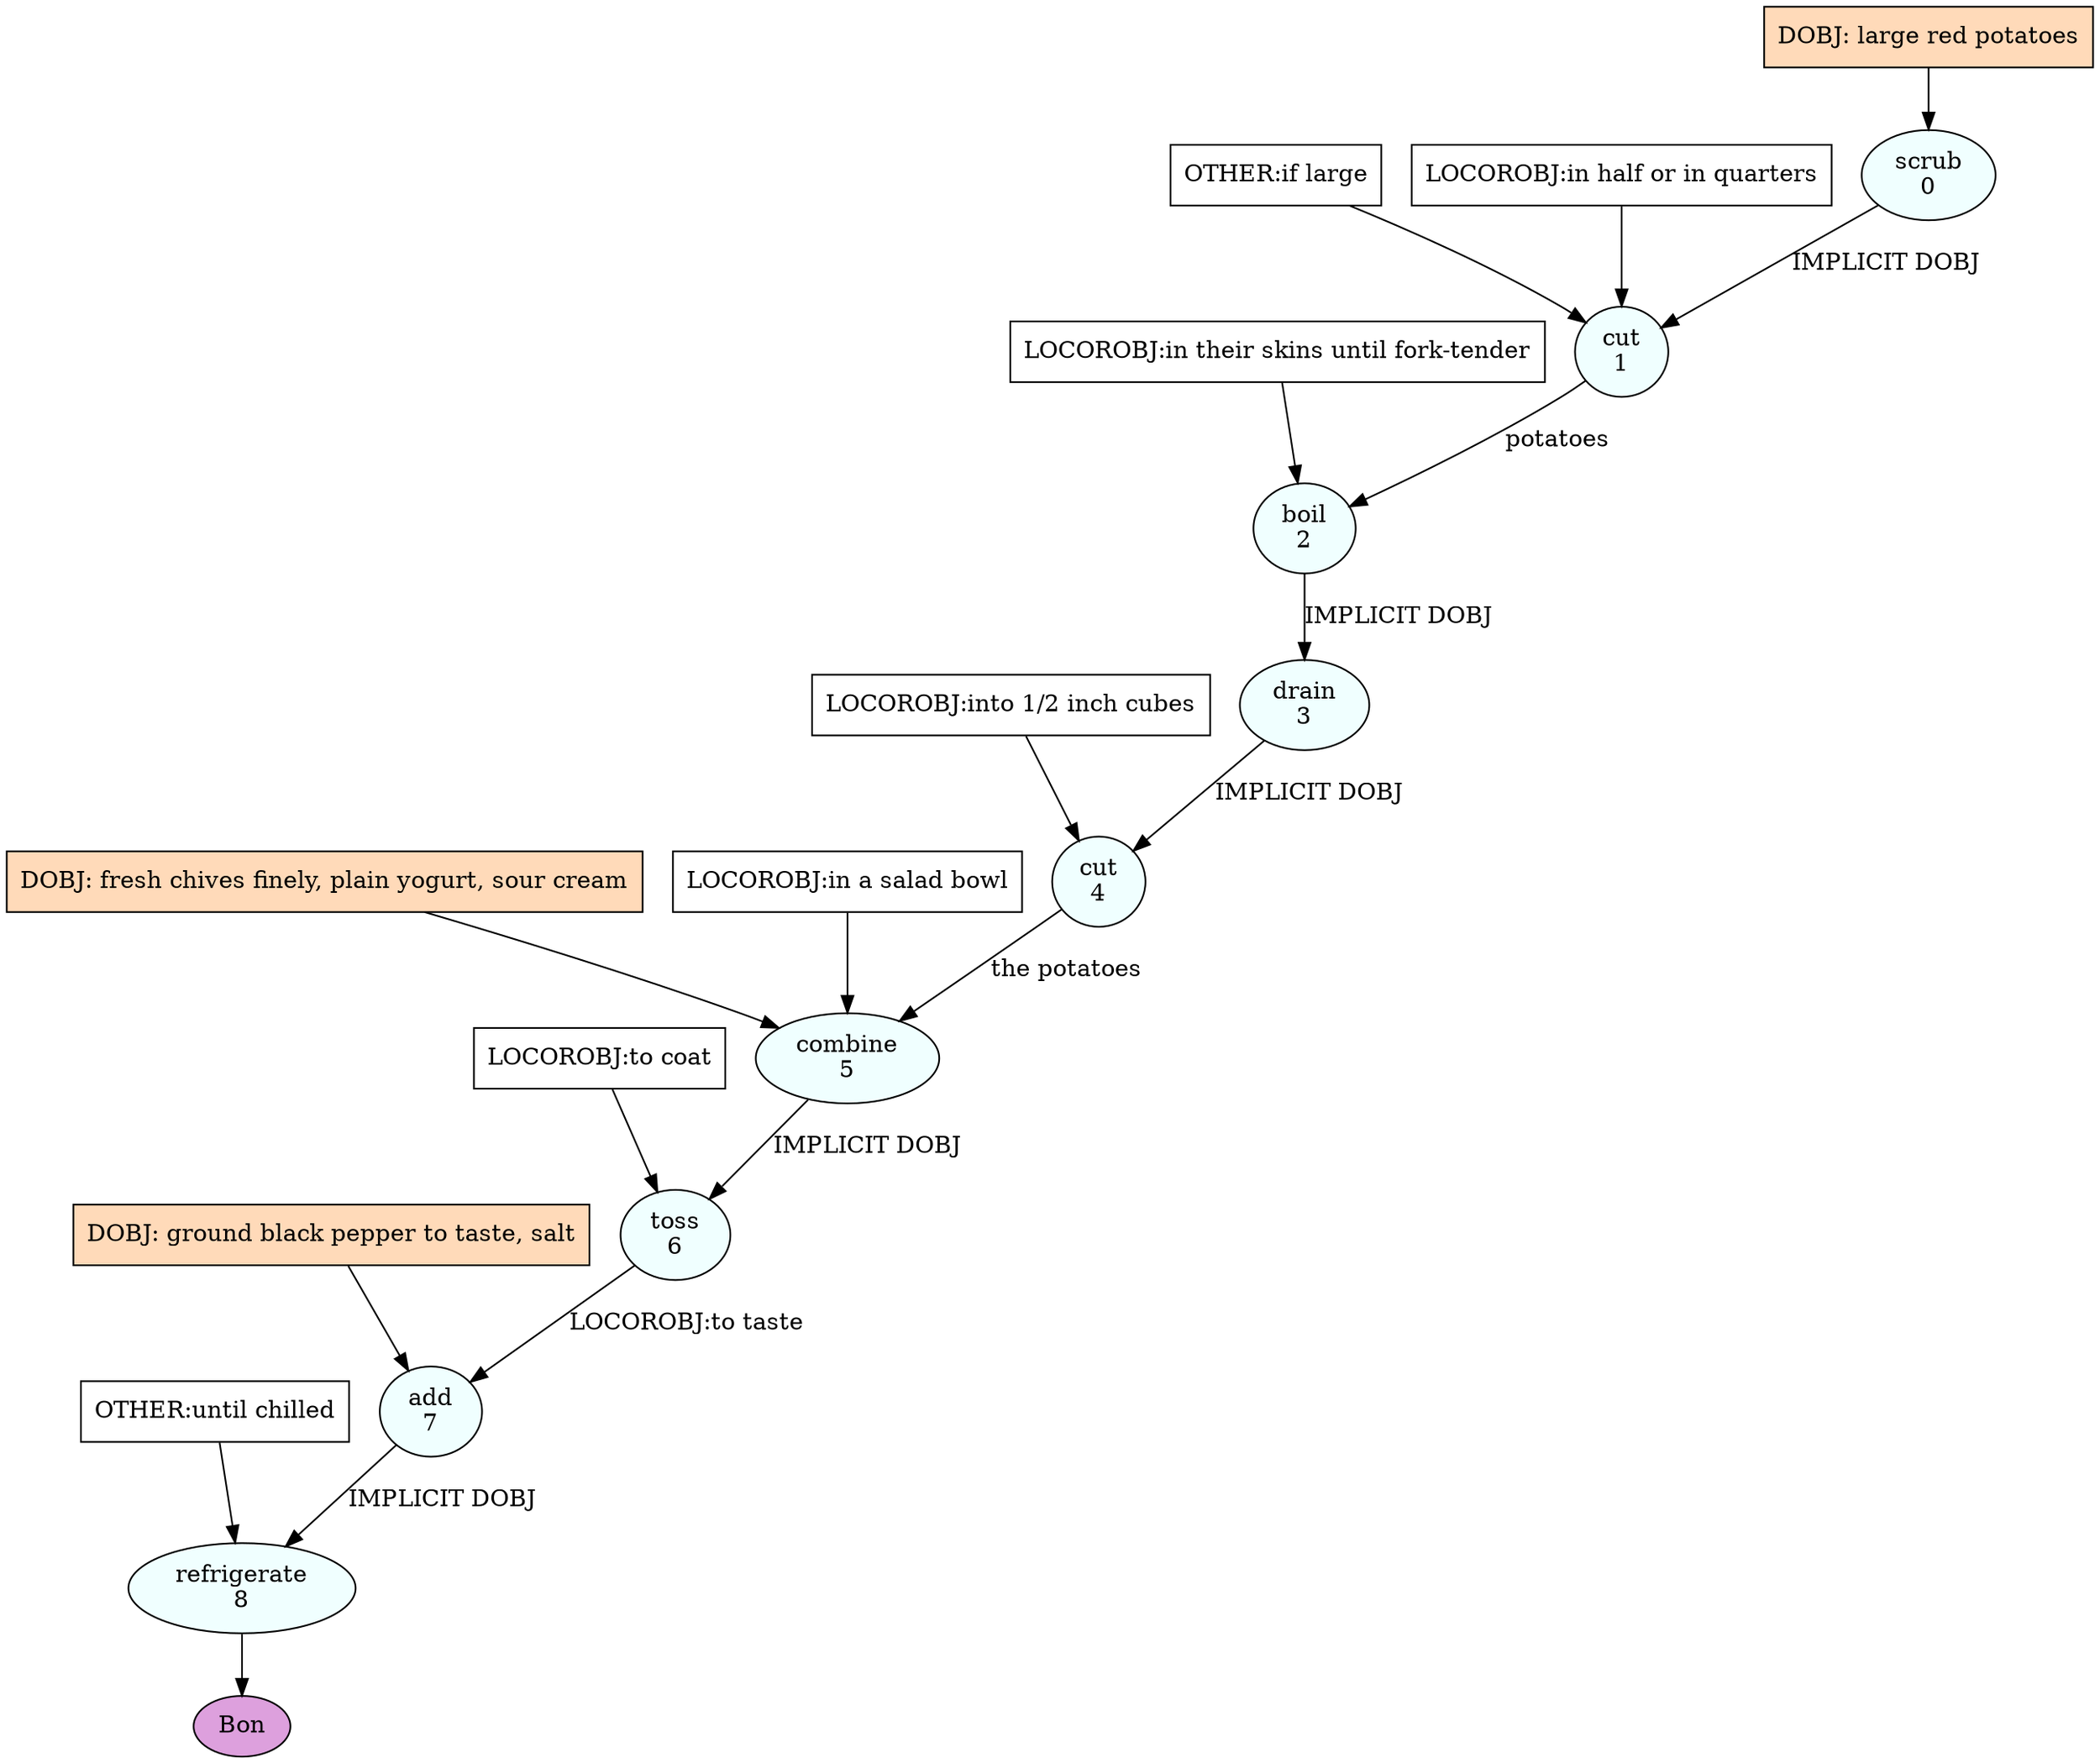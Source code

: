 digraph recipe {
E0[label="scrub
0", shape=oval, style=filled, fillcolor=azure]
E1[label="cut
1", shape=oval, style=filled, fillcolor=azure]
E2[label="boil
2", shape=oval, style=filled, fillcolor=azure]
E3[label="drain
3", shape=oval, style=filled, fillcolor=azure]
E4[label="cut
4", shape=oval, style=filled, fillcolor=azure]
E5[label="combine
5", shape=oval, style=filled, fillcolor=azure]
E6[label="toss
6", shape=oval, style=filled, fillcolor=azure]
E7[label="add
7", shape=oval, style=filled, fillcolor=azure]
E8[label="refrigerate
8", shape=oval, style=filled, fillcolor=azure]
D0[label="DOBJ: large red potatoes", shape=box, style=filled, fillcolor=peachpuff]
D0 -> E0
E0 -> E1 [label="IMPLICIT DOBJ"]
P1_0_0[label="OTHER:if large", shape=box, style=filled, fillcolor=white]
P1_0_0 -> E1
P1_1_0[label="LOCOROBJ:in half or in quarters", shape=box, style=filled, fillcolor=white]
P1_1_0 -> E1
E1 -> E2 [label="potatoes"]
P2_0_0[label="LOCOROBJ:in their skins until fork-tender", shape=box, style=filled, fillcolor=white]
P2_0_0 -> E2
E2 -> E3 [label="IMPLICIT DOBJ"]
E3 -> E4 [label="IMPLICIT DOBJ"]
P4_0_0[label="LOCOROBJ:into 1/2 inch cubes", shape=box, style=filled, fillcolor=white]
P4_0_0 -> E4
D5_ing[label="DOBJ: fresh chives finely, plain yogurt, sour cream", shape=box, style=filled, fillcolor=peachpuff]
D5_ing -> E5
E4 -> E5 [label="the potatoes "]
P5_0_0[label="LOCOROBJ:in a salad bowl", shape=box, style=filled, fillcolor=white]
P5_0_0 -> E5
E5 -> E6 [label="IMPLICIT DOBJ"]
P6_0_0[label="LOCOROBJ:to coat", shape=box, style=filled, fillcolor=white]
P6_0_0 -> E6
D7_ing[label="DOBJ: ground black pepper to taste, salt", shape=box, style=filled, fillcolor=peachpuff]
D7_ing -> E7
E6 -> E7 [label="LOCOROBJ:to taste"]
E7 -> E8 [label="IMPLICIT DOBJ"]
P8_0_0[label="OTHER:until chilled", shape=box, style=filled, fillcolor=white]
P8_0_0 -> E8
EOR[label="Bon", shape=oval, style=filled, fillcolor=plum]
E8 -> EOR
}
